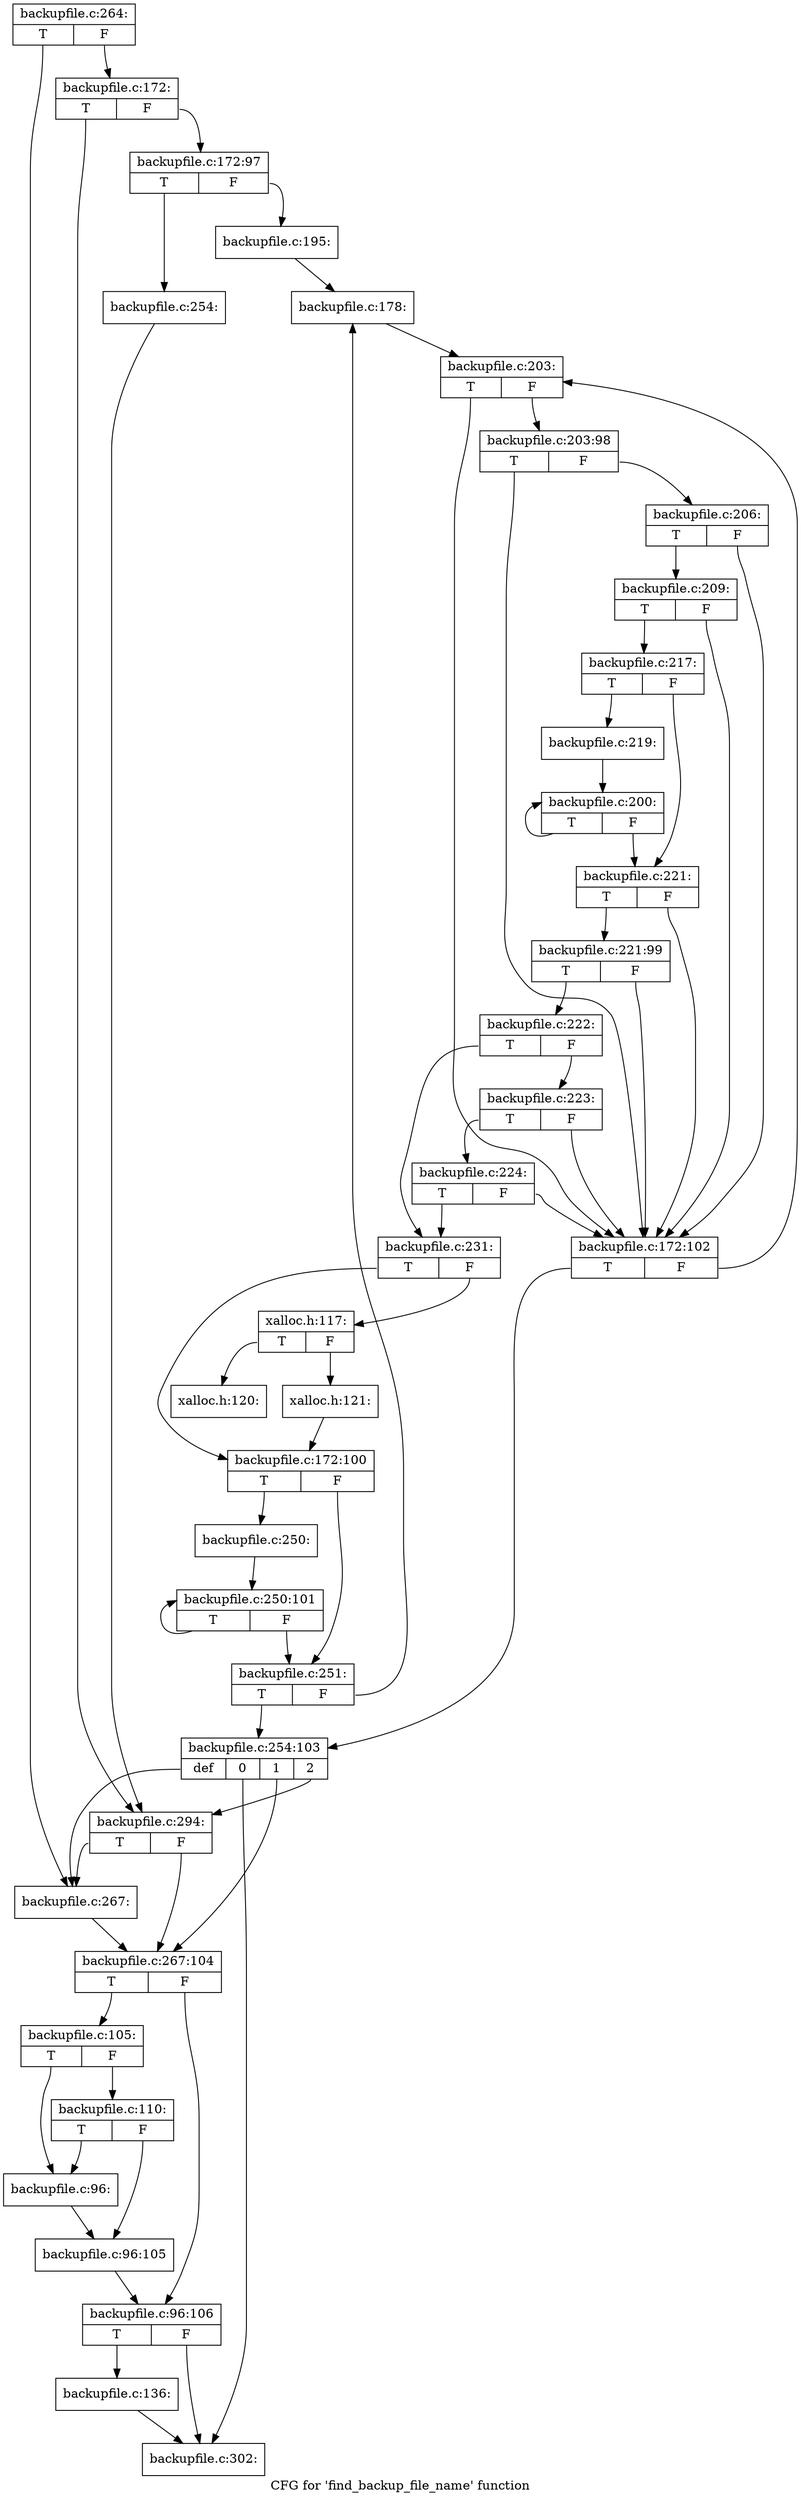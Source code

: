 digraph "CFG for 'find_backup_file_name' function" {
	label="CFG for 'find_backup_file_name' function";

	Node0xde571b0 [shape=record,label="{backupfile.c:264:|{<s0>T|<s1>F}}"];
	Node0xde571b0:s0 -> Node0xde63a20;
	Node0xde571b0:s1 -> Node0xde5c550;
	Node0xde5c550 [shape=record,label="{backupfile.c:172:|{<s0>T|<s1>F}}"];
	Node0xde5c550:s0 -> Node0xde646d0;
	Node0xde5c550:s1 -> Node0xde8fbf0;
	Node0xde8fbf0 [shape=record,label="{backupfile.c:172:97|{<s0>T|<s1>F}}"];
	Node0xde8fbf0:s0 -> Node0xde6e280;
	Node0xde8fbf0:s1 -> Node0xdeffde0;
	Node0xde6e280 [shape=record,label="{backupfile.c:254:}"];
	Node0xde6e280 -> Node0xde646d0;
	Node0xdeffde0 [shape=record,label="{backupfile.c:195:}"];
	Node0xdeffde0 -> Node0xde77a80;
	Node0xde77a80 [shape=record,label="{backupfile.c:178:}"];
	Node0xde77a80 -> Node0xde90460;
	Node0xde90460 [shape=record,label="{backupfile.c:203:|{<s0>T|<s1>F}}"];
	Node0xde90460:s0 -> Node0xde70e80;
	Node0xde90460:s1 -> Node0xdf43830;
	Node0xdf43830 [shape=record,label="{backupfile.c:203:98|{<s0>T|<s1>F}}"];
	Node0xdf43830:s0 -> Node0xde70e80;
	Node0xdf43830:s1 -> Node0xdf3acf0;
	Node0xdf3acf0 [shape=record,label="{backupfile.c:206:|{<s0>T|<s1>F}}"];
	Node0xdf3acf0:s0 -> Node0xdf2ba90;
	Node0xdf3acf0:s1 -> Node0xde70e80;
	Node0xdf2ba90 [shape=record,label="{backupfile.c:209:|{<s0>T|<s1>F}}"];
	Node0xdf2ba90:s0 -> Node0xdf38770;
	Node0xdf2ba90:s1 -> Node0xde70e80;
	Node0xdf38770 [shape=record,label="{backupfile.c:217:|{<s0>T|<s1>F}}"];
	Node0xdf38770:s0 -> Node0xde75c30;
	Node0xdf38770:s1 -> Node0xde82060;
	Node0xde75c30 [shape=record,label="{backupfile.c:219:}"];
	Node0xde75c30 -> Node0xdf42170;
	Node0xdf42170 [shape=record,label="{backupfile.c:200:|{<s0>T|<s1>F}}"];
	Node0xdf42170:s0 -> Node0xdf42170;
	Node0xdf42170:s1 -> Node0xde82060;
	Node0xde82060 [shape=record,label="{backupfile.c:221:|{<s0>T|<s1>F}}"];
	Node0xde82060:s0 -> Node0xdf2a220;
	Node0xde82060:s1 -> Node0xde70e80;
	Node0xdf2a220 [shape=record,label="{backupfile.c:221:99|{<s0>T|<s1>F}}"];
	Node0xdf2a220:s0 -> Node0xdf2a550;
	Node0xdf2a220:s1 -> Node0xde70e80;
	Node0xdf2a550 [shape=record,label="{backupfile.c:222:|{<s0>T|<s1>F}}"];
	Node0xdf2a550:s0 -> Node0xdf35dd0;
	Node0xdf2a550:s1 -> Node0xdf2a6d0;
	Node0xdf2a6d0 [shape=record,label="{backupfile.c:223:|{<s0>T|<s1>F}}"];
	Node0xdf2a6d0:s0 -> Node0xdf35ba0;
	Node0xdf2a6d0:s1 -> Node0xde70e80;
	Node0xdf35ba0 [shape=record,label="{backupfile.c:224:|{<s0>T|<s1>F}}"];
	Node0xdf35ba0:s0 -> Node0xdf35dd0;
	Node0xdf35ba0:s1 -> Node0xde70e80;
	Node0xdf35dd0 [shape=record,label="{backupfile.c:231:|{<s0>T|<s1>F}}"];
	Node0xdf35dd0:s0 -> Node0xdf46240;
	Node0xdf35dd0:s1 -> Node0xdf36670;
	Node0xdf36670 [shape=record,label="{xalloc.h:117:|{<s0>T|<s1>F}}"];
	Node0xdf36670:s0 -> Node0xdf41eb0;
	Node0xdf36670:s1 -> Node0xdf3aca0;
	Node0xdf41eb0 [shape=record,label="{xalloc.h:120:}"];
	Node0xdf3aca0 [shape=record,label="{xalloc.h:121:}"];
	Node0xdf3aca0 -> Node0xdf46240;
	Node0xdf46240 [shape=record,label="{backupfile.c:172:100|{<s0>T|<s1>F}}"];
	Node0xdf46240:s0 -> Node0xde7bb00;
	Node0xdf46240:s1 -> Node0xdf47ba0;
	Node0xde7bb00 [shape=record,label="{backupfile.c:250:}"];
	Node0xde7bb00 -> Node0xdf41820;
	Node0xdf41820 [shape=record,label="{backupfile.c:250:101|{<s0>T|<s1>F}}"];
	Node0xdf41820:s0 -> Node0xdf41820;
	Node0xdf41820:s1 -> Node0xdf47ba0;
	Node0xde70e80 [shape=record,label="{backupfile.c:172:102|{<s0>T|<s1>F}}"];
	Node0xde70e80:s0 -> Node0xdf54e30;
	Node0xde70e80:s1 -> Node0xde90460;
	Node0xdf47ba0 [shape=record,label="{backupfile.c:251:|{<s0>T|<s1>F}}"];
	Node0xdf47ba0:s0 -> Node0xdf54e30;
	Node0xdf47ba0:s1 -> Node0xde77a80;
	Node0xdf54e30 [shape=record,label="{backupfile.c:254:103|{<s0>def|<s1>0|<s2>1|<s3>2}}"];
	Node0xdf54e30:s0 -> Node0xde63a20;
	Node0xdf54e30:s1 -> Node0xde64070;
	Node0xdf54e30:s2 -> Node0xde64c10;
	Node0xdf54e30:s3 -> Node0xde646d0;
	Node0xde646d0 [shape=record,label="{backupfile.c:294:|{<s0>T|<s1>F}}"];
	Node0xde646d0:s0 -> Node0xde63a20;
	Node0xde646d0:s1 -> Node0xde64c10;
	Node0xde63a20 [shape=record,label="{backupfile.c:267:}"];
	Node0xde63a20 -> Node0xde64c10;
	Node0xde64c10 [shape=record,label="{backupfile.c:267:104|{<s0>T|<s1>F}}"];
	Node0xde64c10:s0 -> Node0xde87690;
	Node0xde64c10:s1 -> Node0xde79ed0;
	Node0xde87690 [shape=record,label="{backupfile.c:105:|{<s0>T|<s1>F}}"];
	Node0xde87690:s0 -> Node0xde7fce0;
	Node0xde87690:s1 -> Node0xde5fc80;
	Node0xde5fc80 [shape=record,label="{backupfile.c:110:|{<s0>T|<s1>F}}"];
	Node0xde5fc80:s0 -> Node0xde7fce0;
	Node0xde5fc80:s1 -> Node0xde7ea00;
	Node0xde7fce0 [shape=record,label="{backupfile.c:96:}"];
	Node0xde7fce0 -> Node0xde7ea00;
	Node0xde7ea00 [shape=record,label="{backupfile.c:96:105}"];
	Node0xde7ea00 -> Node0xde79ed0;
	Node0xde79ed0 [shape=record,label="{backupfile.c:96:106|{<s0>T|<s1>F}}"];
	Node0xde79ed0:s0 -> Node0xde70120;
	Node0xde79ed0:s1 -> Node0xde64070;
	Node0xde70120 [shape=record,label="{backupfile.c:136:}"];
	Node0xde70120 -> Node0xde64070;
	Node0xde64070 [shape=record,label="{backupfile.c:302:}"];
}
